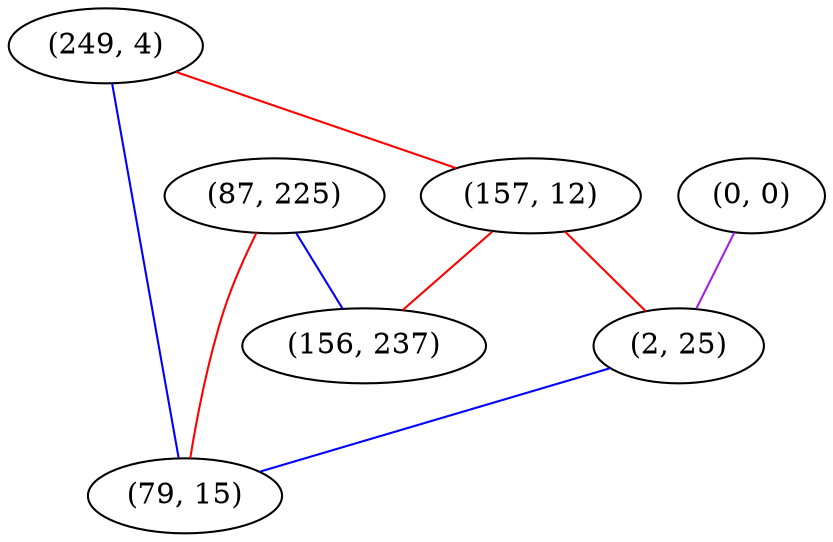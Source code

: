 graph "" {
"(0, 0)";
"(249, 4)";
"(157, 12)";
"(2, 25)";
"(87, 225)";
"(156, 237)";
"(79, 15)";
"(0, 0)" -- "(2, 25)"  [color=purple, key=0, weight=4];
"(249, 4)" -- "(157, 12)"  [color=red, key=0, weight=1];
"(249, 4)" -- "(79, 15)"  [color=blue, key=0, weight=3];
"(157, 12)" -- "(156, 237)"  [color=red, key=0, weight=1];
"(157, 12)" -- "(2, 25)"  [color=red, key=0, weight=1];
"(2, 25)" -- "(79, 15)"  [color=blue, key=0, weight=3];
"(87, 225)" -- "(156, 237)"  [color=blue, key=0, weight=3];
"(87, 225)" -- "(79, 15)"  [color=red, key=0, weight=1];
}
